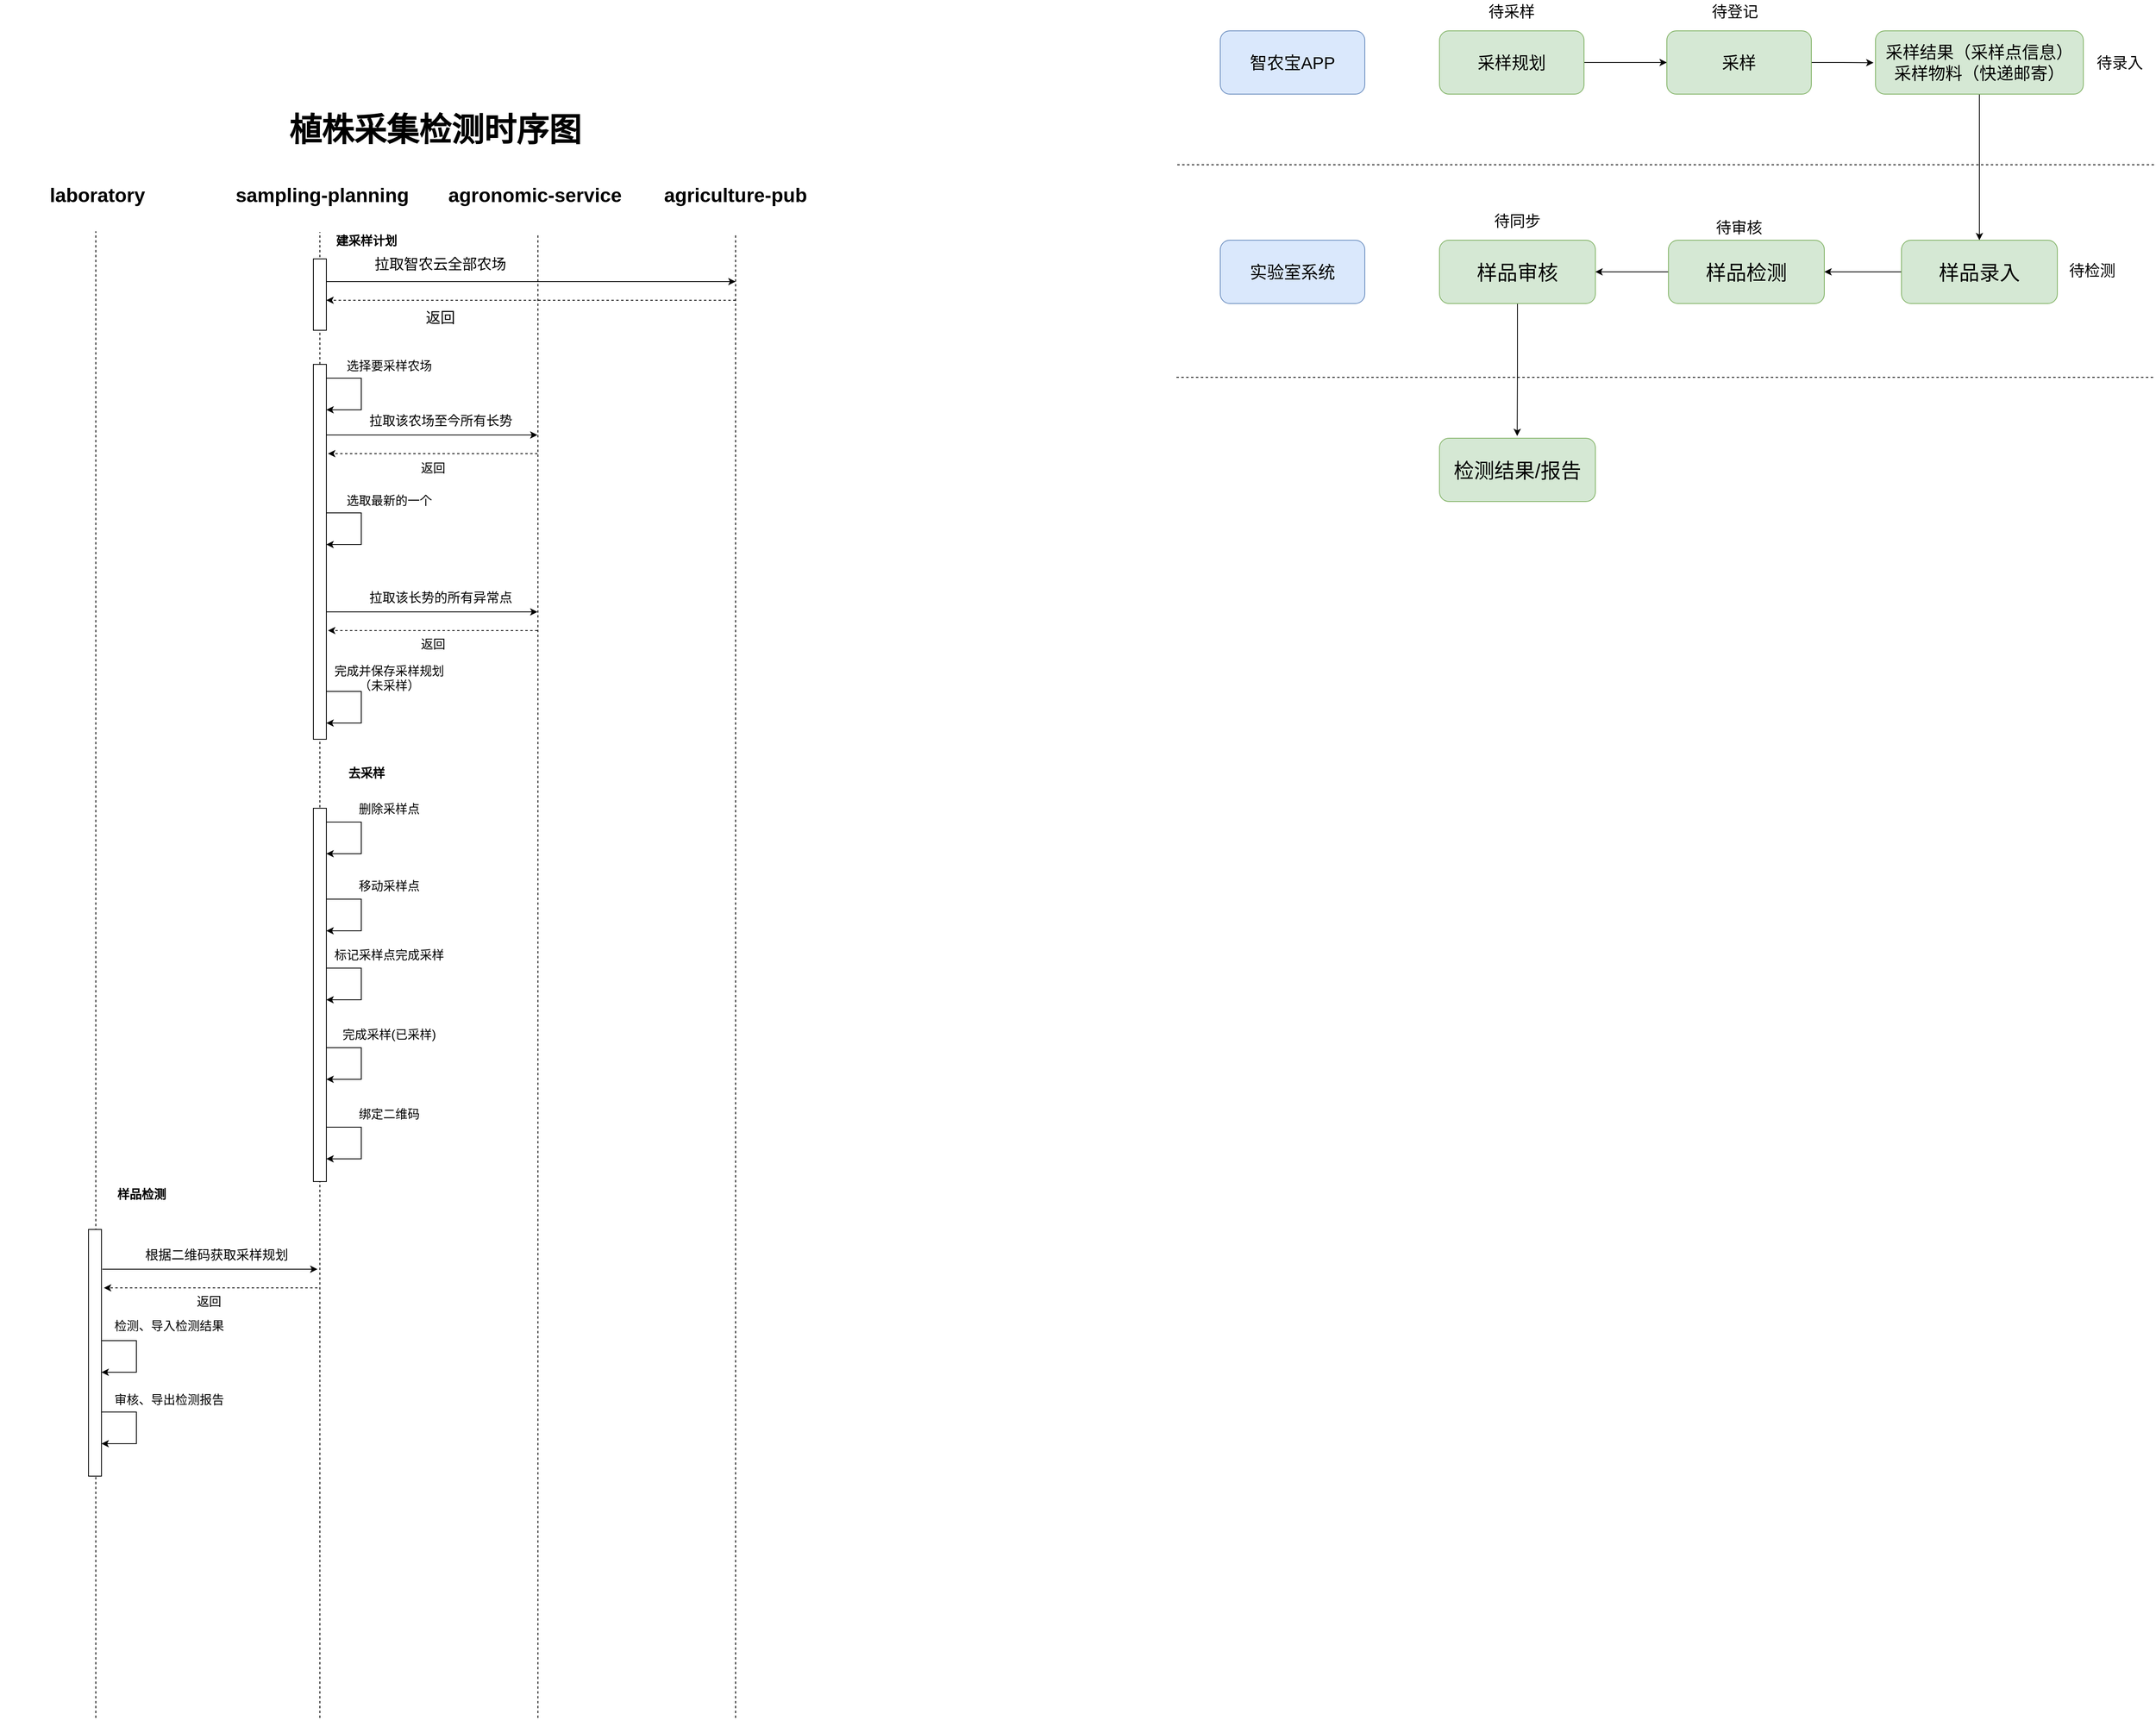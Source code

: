 <mxfile version="28.1.1">
  <diagram name="第 1 页" id="HEAbph3sUWfqRwcuv7hl">
    <mxGraphModel dx="2078" dy="2595" grid="0" gridSize="10" guides="1" tooltips="1" connect="1" arrows="1" fold="1" page="0" pageScale="1" pageWidth="827" pageHeight="1169" math="0" shadow="0">
      <root>
        <mxCell id="0" />
        <mxCell id="1" parent="0" />
        <mxCell id="rphOo0Vk9jjCKU_iD-gh-1" value="" style="endArrow=none;dashed=1;html=1;rounded=0;" parent="1" edge="1">
          <mxGeometry width="50" height="50" relative="1" as="geometry">
            <mxPoint x="132" y="700" as="sourcePoint" />
            <mxPoint x="132" y="-1131" as="targetPoint" />
          </mxGeometry>
        </mxCell>
        <mxCell id="rphOo0Vk9jjCKU_iD-gh-2" value="" style="endArrow=none;dashed=1;html=1;rounded=0;" parent="1" edge="1">
          <mxGeometry width="50" height="50" relative="1" as="geometry">
            <mxPoint x="400.58" y="700" as="sourcePoint" />
            <mxPoint x="400.58" y="-1129" as="targetPoint" />
          </mxGeometry>
        </mxCell>
        <mxCell id="rphOo0Vk9jjCKU_iD-gh-3" value="&lt;font style=&quot;font-size: 24px;&quot;&gt;sampling-planning&lt;/font&gt;" style="text;html=1;align=center;verticalAlign=middle;whiteSpace=wrap;rounded=0;fontStyle=1;fontSize=29;" parent="1" vertex="1">
          <mxGeometry x="15" y="-1193" width="240" height="30" as="geometry" />
        </mxCell>
        <mxCell id="rphOo0Vk9jjCKU_iD-gh-4" value="&lt;font style=&quot;font-size: 24px;&quot;&gt;agronomic-service&lt;/font&gt;" style="text;html=1;align=center;verticalAlign=middle;whiteSpace=wrap;rounded=0;fontStyle=1;fontSize=29;" parent="1" vertex="1">
          <mxGeometry x="287" y="-1193" width="220" height="30" as="geometry" />
        </mxCell>
        <mxCell id="rphOo0Vk9jjCKU_iD-gh-7" value="" style="endArrow=none;dashed=1;html=1;rounded=0;" parent="1" edge="1">
          <mxGeometry width="50" height="50" relative="1" as="geometry">
            <mxPoint x="644" y="700" as="sourcePoint" />
            <mxPoint x="644" y="-1129" as="targetPoint" />
          </mxGeometry>
        </mxCell>
        <mxCell id="rphOo0Vk9jjCKU_iD-gh-8" value="&lt;font style=&quot;font-size: 24px;&quot;&gt;agriculture-pub&lt;/font&gt;" style="text;html=1;align=center;verticalAlign=middle;whiteSpace=wrap;rounded=0;fontStyle=1;fontSize=29;" parent="1" vertex="1">
          <mxGeometry x="549" y="-1193" width="190" height="30" as="geometry" />
        </mxCell>
        <mxCell id="rphOo0Vk9jjCKU_iD-gh-12" value="" style="endArrow=classic;html=1;rounded=0;" parent="1" edge="1">
          <mxGeometry width="50" height="50" relative="1" as="geometry">
            <mxPoint x="134" y="-1070" as="sourcePoint" />
            <mxPoint x="644" y="-1070" as="targetPoint" />
          </mxGeometry>
        </mxCell>
        <mxCell id="rphOo0Vk9jjCKU_iD-gh-13" value="&lt;font style=&quot;font-size: 18px;&quot;&gt;拉取智农云全部农场&lt;/font&gt;" style="text;html=1;align=center;verticalAlign=middle;whiteSpace=wrap;rounded=0;" parent="1" vertex="1">
          <mxGeometry x="193" y="-1106" width="175" height="30" as="geometry" />
        </mxCell>
        <mxCell id="rphOo0Vk9jjCKU_iD-gh-14" value="" style="endArrow=none;dashed=1;html=1;rounded=0;" parent="1" edge="1">
          <mxGeometry width="50" height="50" relative="1" as="geometry">
            <mxPoint x="-144" y="700" as="sourcePoint" />
            <mxPoint x="-144" y="-1132" as="targetPoint" />
          </mxGeometry>
        </mxCell>
        <mxCell id="rphOo0Vk9jjCKU_iD-gh-15" value="&lt;font style=&quot;font-size: 24px;&quot;&gt;laboratory&lt;/font&gt;" style="text;html=1;align=center;verticalAlign=middle;whiteSpace=wrap;rounded=0;fontStyle=1;fontSize=29;" parent="1" vertex="1">
          <mxGeometry x="-262" y="-1193" width="240" height="30" as="geometry" />
        </mxCell>
        <mxCell id="rphOo0Vk9jjCKU_iD-gh-17" value="" style="endArrow=classic;html=1;rounded=0;dashed=1;" parent="1" edge="1">
          <mxGeometry width="50" height="50" relative="1" as="geometry">
            <mxPoint x="644" y="-1047" as="sourcePoint" />
            <mxPoint x="140" y="-1047" as="targetPoint" />
          </mxGeometry>
        </mxCell>
        <mxCell id="rphOo0Vk9jjCKU_iD-gh-18" value="&lt;span style=&quot;font-size: 18px;&quot;&gt;返回&lt;/span&gt;" style="text;html=1;align=center;verticalAlign=middle;whiteSpace=wrap;rounded=0;" parent="1" vertex="1">
          <mxGeometry x="193" y="-1040" width="175" height="30" as="geometry" />
        </mxCell>
        <mxCell id="rphOo0Vk9jjCKU_iD-gh-19" value="" style="rounded=0;whiteSpace=wrap;html=1;" parent="1" vertex="1">
          <mxGeometry x="124" y="-1098" width="16" height="88" as="geometry" />
        </mxCell>
        <mxCell id="rphOo0Vk9jjCKU_iD-gh-20" value="" style="rounded=0;whiteSpace=wrap;html=1;" parent="1" vertex="1">
          <mxGeometry x="124" y="-968" width="16" height="462" as="geometry" />
        </mxCell>
        <mxCell id="rphOo0Vk9jjCKU_iD-gh-22" value="" style="endArrow=classic;html=1;rounded=0;" parent="1" edge="1">
          <mxGeometry width="50" height="50" relative="1" as="geometry">
            <mxPoint x="140" y="-951" as="sourcePoint" />
            <mxPoint x="140" y="-912" as="targetPoint" />
            <Array as="points">
              <mxPoint x="183" y="-951" />
              <mxPoint x="183" y="-912" />
            </Array>
          </mxGeometry>
        </mxCell>
        <mxCell id="rphOo0Vk9jjCKU_iD-gh-23" value="&lt;font style=&quot;font-size: 15px;&quot;&gt;选择要采样农场&lt;/font&gt;" style="text;html=1;align=center;verticalAlign=middle;whiteSpace=wrap;rounded=0;" parent="1" vertex="1">
          <mxGeometry x="130" y="-982" width="175" height="30" as="geometry" />
        </mxCell>
        <mxCell id="rphOo0Vk9jjCKU_iD-gh-24" value="" style="endArrow=classic;html=1;rounded=0;" parent="1" edge="1">
          <mxGeometry width="50" height="50" relative="1" as="geometry">
            <mxPoint x="140" y="-881" as="sourcePoint" />
            <mxPoint x="400" y="-881" as="targetPoint" />
          </mxGeometry>
        </mxCell>
        <mxCell id="rphOo0Vk9jjCKU_iD-gh-25" value="&lt;font&gt;拉取该农场至今所有长势&lt;/font&gt;" style="text;html=1;align=center;verticalAlign=middle;whiteSpace=wrap;rounded=0;fontSize=16;" parent="1" vertex="1">
          <mxGeometry x="183.5" y="-914" width="194" height="30" as="geometry" />
        </mxCell>
        <mxCell id="rphOo0Vk9jjCKU_iD-gh-26" value="" style="endArrow=classic;html=1;rounded=0;dashed=1;" parent="1" edge="1">
          <mxGeometry width="50" height="50" relative="1" as="geometry">
            <mxPoint x="400" y="-858" as="sourcePoint" />
            <mxPoint x="142" y="-858" as="targetPoint" />
          </mxGeometry>
        </mxCell>
        <mxCell id="rphOo0Vk9jjCKU_iD-gh-27" value="&lt;span style=&quot;font-size: 15px;&quot;&gt;返回&lt;/span&gt;" style="text;html=1;align=center;verticalAlign=middle;whiteSpace=wrap;rounded=0;" parent="1" vertex="1">
          <mxGeometry x="183.5" y="-856" width="175" height="30" as="geometry" />
        </mxCell>
        <mxCell id="rphOo0Vk9jjCKU_iD-gh-29" value="" style="endArrow=classic;html=1;rounded=0;" parent="1" edge="1">
          <mxGeometry width="50" height="50" relative="1" as="geometry">
            <mxPoint x="140" y="-785" as="sourcePoint" />
            <mxPoint x="140" y="-746" as="targetPoint" />
            <Array as="points">
              <mxPoint x="183" y="-785" />
              <mxPoint x="183" y="-746" />
            </Array>
          </mxGeometry>
        </mxCell>
        <mxCell id="rphOo0Vk9jjCKU_iD-gh-30" value="&lt;font style=&quot;font-size: 15px;&quot;&gt;选取最新的一个&lt;/font&gt;" style="text;html=1;align=center;verticalAlign=middle;whiteSpace=wrap;rounded=0;" parent="1" vertex="1">
          <mxGeometry x="130" y="-816" width="175" height="30" as="geometry" />
        </mxCell>
        <mxCell id="rphOo0Vk9jjCKU_iD-gh-31" value="" style="endArrow=classic;html=1;rounded=0;" parent="1" edge="1">
          <mxGeometry width="50" height="50" relative="1" as="geometry">
            <mxPoint x="140" y="-663" as="sourcePoint" />
            <mxPoint x="400" y="-663" as="targetPoint" />
          </mxGeometry>
        </mxCell>
        <mxCell id="rphOo0Vk9jjCKU_iD-gh-32" value="&lt;font&gt;拉取该长势的所有异常点&lt;/font&gt;" style="text;html=1;align=center;verticalAlign=middle;whiteSpace=wrap;rounded=0;fontSize=16;" parent="1" vertex="1">
          <mxGeometry x="183.5" y="-696" width="194" height="30" as="geometry" />
        </mxCell>
        <mxCell id="rphOo0Vk9jjCKU_iD-gh-33" value="" style="endArrow=classic;html=1;rounded=0;dashed=1;" parent="1" edge="1">
          <mxGeometry width="50" height="50" relative="1" as="geometry">
            <mxPoint x="400" y="-640" as="sourcePoint" />
            <mxPoint x="142" y="-640" as="targetPoint" />
          </mxGeometry>
        </mxCell>
        <mxCell id="rphOo0Vk9jjCKU_iD-gh-34" value="&lt;span style=&quot;font-size: 15px;&quot;&gt;返回&lt;/span&gt;" style="text;html=1;align=center;verticalAlign=middle;whiteSpace=wrap;rounded=0;" parent="1" vertex="1">
          <mxGeometry x="183.5" y="-639" width="175" height="30" as="geometry" />
        </mxCell>
        <mxCell id="rphOo0Vk9jjCKU_iD-gh-35" value="" style="endArrow=classic;html=1;rounded=0;" parent="1" edge="1">
          <mxGeometry width="50" height="50" relative="1" as="geometry">
            <mxPoint x="140" y="-565" as="sourcePoint" />
            <mxPoint x="140" y="-526" as="targetPoint" />
            <Array as="points">
              <mxPoint x="183" y="-565" />
              <mxPoint x="183" y="-526" />
            </Array>
          </mxGeometry>
        </mxCell>
        <mxCell id="rphOo0Vk9jjCKU_iD-gh-36" value="&lt;font style=&quot;font-size: 15px;&quot;&gt;完成并保存采样规划&lt;/font&gt;&lt;div&gt;&lt;font style=&quot;font-size: 15px;&quot;&gt;（未采样）&lt;/font&gt;&lt;/div&gt;" style="text;html=1;align=center;verticalAlign=middle;whiteSpace=wrap;rounded=0;" parent="1" vertex="1">
          <mxGeometry x="130" y="-597" width="175" height="30" as="geometry" />
        </mxCell>
        <mxCell id="rphOo0Vk9jjCKU_iD-gh-37" value="" style="rounded=0;whiteSpace=wrap;html=1;" parent="1" vertex="1">
          <mxGeometry x="124" y="-421" width="16" height="460" as="geometry" />
        </mxCell>
        <mxCell id="rphOo0Vk9jjCKU_iD-gh-38" value="" style="endArrow=classic;html=1;rounded=0;" parent="1" edge="1">
          <mxGeometry width="50" height="50" relative="1" as="geometry">
            <mxPoint x="140" y="-404" as="sourcePoint" />
            <mxPoint x="140" y="-365" as="targetPoint" />
            <Array as="points">
              <mxPoint x="183" y="-404" />
              <mxPoint x="183" y="-365" />
            </Array>
          </mxGeometry>
        </mxCell>
        <mxCell id="rphOo0Vk9jjCKU_iD-gh-39" value="&lt;span&gt;去采样&lt;/span&gt;" style="text;html=1;align=center;verticalAlign=middle;whiteSpace=wrap;rounded=0;fontStyle=1;fontSize=15;" parent="1" vertex="1">
          <mxGeometry x="102" y="-480" width="175" height="30" as="geometry" />
        </mxCell>
        <mxCell id="rphOo0Vk9jjCKU_iD-gh-40" value="&lt;span&gt;建采样计划&lt;/span&gt;" style="text;html=1;align=center;verticalAlign=middle;whiteSpace=wrap;rounded=0;fontStyle=1;fontSize=15;" parent="1" vertex="1">
          <mxGeometry x="102" y="-1136" width="175" height="30" as="geometry" />
        </mxCell>
        <mxCell id="rphOo0Vk9jjCKU_iD-gh-41" value="&lt;span style=&quot;font-size: 15px;&quot;&gt;删除采样点&lt;/span&gt;" style="text;html=1;align=center;verticalAlign=middle;whiteSpace=wrap;rounded=0;" parent="1" vertex="1">
          <mxGeometry x="130" y="-436" width="175" height="30" as="geometry" />
        </mxCell>
        <mxCell id="rphOo0Vk9jjCKU_iD-gh-42" value="" style="endArrow=classic;html=1;rounded=0;" parent="1" edge="1">
          <mxGeometry width="50" height="50" relative="1" as="geometry">
            <mxPoint x="140" y="-309" as="sourcePoint" />
            <mxPoint x="140" y="-270" as="targetPoint" />
            <Array as="points">
              <mxPoint x="183" y="-309" />
              <mxPoint x="183" y="-270" />
            </Array>
          </mxGeometry>
        </mxCell>
        <mxCell id="rphOo0Vk9jjCKU_iD-gh-43" value="&lt;span style=&quot;font-size: 15px;&quot;&gt;移动采样点&lt;/span&gt;" style="text;html=1;align=center;verticalAlign=middle;whiteSpace=wrap;rounded=0;" parent="1" vertex="1">
          <mxGeometry x="130" y="-341" width="175" height="30" as="geometry" />
        </mxCell>
        <mxCell id="rphOo0Vk9jjCKU_iD-gh-44" value="" style="endArrow=classic;html=1;rounded=0;" parent="1" edge="1">
          <mxGeometry width="50" height="50" relative="1" as="geometry">
            <mxPoint x="140" y="-224" as="sourcePoint" />
            <mxPoint x="140" y="-185" as="targetPoint" />
            <Array as="points">
              <mxPoint x="183" y="-224" />
              <mxPoint x="183" y="-185" />
            </Array>
          </mxGeometry>
        </mxCell>
        <mxCell id="rphOo0Vk9jjCKU_iD-gh-45" value="&lt;span style=&quot;font-size: 15px;&quot;&gt;标记采样点完成采样&lt;/span&gt;" style="text;html=1;align=center;verticalAlign=middle;whiteSpace=wrap;rounded=0;" parent="1" vertex="1">
          <mxGeometry x="130" y="-256" width="175" height="30" as="geometry" />
        </mxCell>
        <mxCell id="rphOo0Vk9jjCKU_iD-gh-46" value="" style="endArrow=classic;html=1;rounded=0;" parent="1" edge="1">
          <mxGeometry width="50" height="50" relative="1" as="geometry">
            <mxPoint x="140" y="-126" as="sourcePoint" />
            <mxPoint x="140" y="-87" as="targetPoint" />
            <Array as="points">
              <mxPoint x="183" y="-126" />
              <mxPoint x="183" y="-87" />
            </Array>
          </mxGeometry>
        </mxCell>
        <mxCell id="rphOo0Vk9jjCKU_iD-gh-47" value="&lt;span style=&quot;font-size: 15px;&quot;&gt;完成采样(&lt;/span&gt;&lt;span style=&quot;font-size: 15px; background-color: transparent; color: light-dark(rgb(0, 0, 0), rgb(255, 255, 255));&quot;&gt;已采样)&lt;/span&gt;" style="text;html=1;align=center;verticalAlign=middle;whiteSpace=wrap;rounded=0;" parent="1" vertex="1">
          <mxGeometry x="130" y="-158" width="175" height="30" as="geometry" />
        </mxCell>
        <mxCell id="rphOo0Vk9jjCKU_iD-gh-48" value="" style="endArrow=classic;html=1;rounded=0;" parent="1" edge="1">
          <mxGeometry width="50" height="50" relative="1" as="geometry">
            <mxPoint x="140" y="-28" as="sourcePoint" />
            <mxPoint x="140" y="11" as="targetPoint" />
            <Array as="points">
              <mxPoint x="183" y="-28" />
              <mxPoint x="183" y="11" />
            </Array>
          </mxGeometry>
        </mxCell>
        <mxCell id="rphOo0Vk9jjCKU_iD-gh-49" value="&lt;span style=&quot;font-size: 15px;&quot;&gt;绑定二维码&lt;/span&gt;" style="text;html=1;align=center;verticalAlign=middle;whiteSpace=wrap;rounded=0;" parent="1" vertex="1">
          <mxGeometry x="130" y="-60" width="175" height="30" as="geometry" />
        </mxCell>
        <mxCell id="rphOo0Vk9jjCKU_iD-gh-50" value="" style="rounded=0;whiteSpace=wrap;html=1;" parent="1" vertex="1">
          <mxGeometry x="-153" y="98" width="16" height="304" as="geometry" />
        </mxCell>
        <mxCell id="rphOo0Vk9jjCKU_iD-gh-51" value="&lt;span&gt;样品检测&lt;/span&gt;" style="text;html=1;align=center;verticalAlign=middle;whiteSpace=wrap;rounded=0;fontStyle=1;fontSize=15;" parent="1" vertex="1">
          <mxGeometry x="-175" y="39" width="175" height="30" as="geometry" />
        </mxCell>
        <mxCell id="rphOo0Vk9jjCKU_iD-gh-52" value="" style="endArrow=classic;html=1;rounded=0;" parent="1" edge="1">
          <mxGeometry width="50" height="50" relative="1" as="geometry">
            <mxPoint x="-136" y="147" as="sourcePoint" />
            <mxPoint x="129" y="147" as="targetPoint" />
          </mxGeometry>
        </mxCell>
        <mxCell id="rphOo0Vk9jjCKU_iD-gh-53" value="&lt;font&gt;根据二维码获取采样规划&lt;/font&gt;" style="text;html=1;align=center;verticalAlign=middle;whiteSpace=wrap;rounded=0;fontSize=16;" parent="1" vertex="1">
          <mxGeometry x="-92.5" y="114" width="194" height="30" as="geometry" />
        </mxCell>
        <mxCell id="rphOo0Vk9jjCKU_iD-gh-54" value="" style="endArrow=classic;html=1;rounded=0;dashed=1;" parent="1" edge="1">
          <mxGeometry width="50" height="50" relative="1" as="geometry">
            <mxPoint x="129" y="170" as="sourcePoint" />
            <mxPoint x="-134" y="170" as="targetPoint" />
          </mxGeometry>
        </mxCell>
        <mxCell id="rphOo0Vk9jjCKU_iD-gh-55" value="&lt;span style=&quot;font-size: 15px;&quot;&gt;返回&lt;/span&gt;" style="text;html=1;align=center;verticalAlign=middle;whiteSpace=wrap;rounded=0;" parent="1" vertex="1">
          <mxGeometry x="-92.5" y="171" width="175" height="30" as="geometry" />
        </mxCell>
        <mxCell id="rphOo0Vk9jjCKU_iD-gh-56" value="" style="endArrow=classic;html=1;rounded=0;" parent="1" edge="1">
          <mxGeometry width="50" height="50" relative="1" as="geometry">
            <mxPoint x="-137" y="323" as="sourcePoint" />
            <mxPoint x="-137" y="362" as="targetPoint" />
            <Array as="points">
              <mxPoint x="-94" y="323" />
              <mxPoint x="-94" y="362" />
            </Array>
          </mxGeometry>
        </mxCell>
        <mxCell id="rphOo0Vk9jjCKU_iD-gh-57" value="&lt;span style=&quot;font-size: 15px;&quot;&gt;审核、导出检测报告&lt;/span&gt;" style="text;html=1;align=center;verticalAlign=middle;whiteSpace=wrap;rounded=0;" parent="1" vertex="1">
          <mxGeometry x="-141" y="292" width="175" height="30" as="geometry" />
        </mxCell>
        <mxCell id="rphOo0Vk9jjCKU_iD-gh-60" value="" style="endArrow=classic;html=1;rounded=0;" parent="1" edge="1">
          <mxGeometry width="50" height="50" relative="1" as="geometry">
            <mxPoint x="-137" y="235" as="sourcePoint" />
            <mxPoint x="-137" y="274" as="targetPoint" />
            <Array as="points">
              <mxPoint x="-94" y="235" />
              <mxPoint x="-94" y="274" />
            </Array>
          </mxGeometry>
        </mxCell>
        <mxCell id="rphOo0Vk9jjCKU_iD-gh-61" value="&lt;span style=&quot;font-size: 15px;&quot;&gt;检测、&lt;/span&gt;&lt;span style=&quot;font-size: 15px;&quot;&gt;导入检测结果&lt;/span&gt;" style="text;html=1;align=center;verticalAlign=middle;whiteSpace=wrap;rounded=0;" parent="1" vertex="1">
          <mxGeometry x="-141" y="201" width="175" height="30" as="geometry" />
        </mxCell>
        <mxCell id="rphOo0Vk9jjCKU_iD-gh-62" value="&lt;b&gt;&lt;font style=&quot;font-size: 40px;&quot;&gt;植株采集检测时序图&lt;/font&gt;&lt;/b&gt;" style="text;html=1;align=center;verticalAlign=middle;whiteSpace=wrap;rounded=0;" parent="1" vertex="1">
          <mxGeometry x="82.5" y="-1324" width="381.75" height="131" as="geometry" />
        </mxCell>
        <mxCell id="TVuM8KWAai7T77vJvqF7-1" value="智农宝APP" style="rounded=1;whiteSpace=wrap;html=1;fontSize=21;fontStyle=0;fillColor=#dae8fc;strokeColor=#6c8ebf;" vertex="1" parent="1">
          <mxGeometry x="1241" y="-1379" width="178" height="78" as="geometry" />
        </mxCell>
        <mxCell id="TVuM8KWAai7T77vJvqF7-2" value="实验室系统" style="rounded=1;whiteSpace=wrap;html=1;fontSize=21;fontStyle=0;fillColor=#dae8fc;strokeColor=#6c8ebf;" vertex="1" parent="1">
          <mxGeometry x="1241" y="-1121" width="178" height="78" as="geometry" />
        </mxCell>
        <mxCell id="TVuM8KWAai7T77vJvqF7-7" style="edgeStyle=orthogonalEdgeStyle;rounded=0;orthogonalLoop=1;jettySize=auto;html=1;exitX=1;exitY=0.5;exitDx=0;exitDy=0;entryX=0;entryY=0.5;entryDx=0;entryDy=0;" edge="1" parent="1" source="TVuM8KWAai7T77vJvqF7-4" target="TVuM8KWAai7T77vJvqF7-6">
          <mxGeometry relative="1" as="geometry" />
        </mxCell>
        <mxCell id="TVuM8KWAai7T77vJvqF7-4" value="采样规划" style="rounded=1;whiteSpace=wrap;html=1;fontSize=21;fontStyle=0;fillColor=#d5e8d4;strokeColor=#82b366;" vertex="1" parent="1">
          <mxGeometry x="1511" y="-1379" width="178" height="78" as="geometry" />
        </mxCell>
        <mxCell id="TVuM8KWAai7T77vJvqF7-11" style="edgeStyle=orthogonalEdgeStyle;rounded=0;orthogonalLoop=1;jettySize=auto;html=1;exitX=1;exitY=0.5;exitDx=0;exitDy=0;" edge="1" parent="1" source="TVuM8KWAai7T77vJvqF7-6">
          <mxGeometry relative="1" as="geometry">
            <mxPoint x="2045.529" y="-1339.706" as="targetPoint" />
          </mxGeometry>
        </mxCell>
        <mxCell id="TVuM8KWAai7T77vJvqF7-6" value="采样" style="rounded=1;whiteSpace=wrap;html=1;fontSize=21;fontStyle=0;fillColor=#d5e8d4;strokeColor=#82b366;" vertex="1" parent="1">
          <mxGeometry x="1791" y="-1379" width="178" height="78" as="geometry" />
        </mxCell>
        <mxCell id="TVuM8KWAai7T77vJvqF7-8" value="&lt;span style=&quot;font-size: 19px;&quot;&gt;待采样&lt;/span&gt;" style="text;html=1;align=center;verticalAlign=middle;whiteSpace=wrap;rounded=0;strokeWidth=5;" vertex="1" parent="1">
          <mxGeometry x="1570" y="-1417" width="60" height="30" as="geometry" />
        </mxCell>
        <mxCell id="TVuM8KWAai7T77vJvqF7-9" value="&lt;span style=&quot;font-size: 19px;&quot;&gt;待登记&lt;/span&gt;" style="text;html=1;align=center;verticalAlign=middle;whiteSpace=wrap;rounded=0;strokeWidth=5;" vertex="1" parent="1">
          <mxGeometry x="1845" y="-1417" width="60" height="30" as="geometry" />
        </mxCell>
        <mxCell id="TVuM8KWAai7T77vJvqF7-15" style="edgeStyle=orthogonalEdgeStyle;rounded=0;orthogonalLoop=1;jettySize=auto;html=1;exitX=0.5;exitY=1;exitDx=0;exitDy=0;entryX=0.5;entryY=0;entryDx=0;entryDy=0;" edge="1" parent="1" source="TVuM8KWAai7T77vJvqF7-12" target="TVuM8KWAai7T77vJvqF7-14">
          <mxGeometry relative="1" as="geometry" />
        </mxCell>
        <mxCell id="TVuM8KWAai7T77vJvqF7-12" value="采样结果（采样点信息）&lt;br&gt;采样物料（快递邮寄）" style="rounded=1;whiteSpace=wrap;html=1;fontSize=21;fontStyle=0;fillColor=#d5e8d4;strokeColor=#82b366;" vertex="1" parent="1">
          <mxGeometry x="2048" y="-1379" width="256" height="78" as="geometry" />
        </mxCell>
        <mxCell id="TVuM8KWAai7T77vJvqF7-13" value="&lt;span style=&quot;font-size: 19px;&quot;&gt;待录入&lt;/span&gt;" style="text;html=1;align=center;verticalAlign=middle;whiteSpace=wrap;rounded=0;strokeWidth=5;" vertex="1" parent="1">
          <mxGeometry x="2319" y="-1354" width="60" height="30" as="geometry" />
        </mxCell>
        <mxCell id="TVuM8KWAai7T77vJvqF7-18" style="edgeStyle=orthogonalEdgeStyle;rounded=0;orthogonalLoop=1;jettySize=auto;html=1;exitX=0;exitY=0.5;exitDx=0;exitDy=0;" edge="1" parent="1" source="TVuM8KWAai7T77vJvqF7-14" target="TVuM8KWAai7T77vJvqF7-16">
          <mxGeometry relative="1" as="geometry" />
        </mxCell>
        <mxCell id="TVuM8KWAai7T77vJvqF7-14" value="样品录入" style="rounded=1;whiteSpace=wrap;html=1;fontSize=25;fontStyle=0;fillColor=#d5e8d4;strokeColor=#82b366;" vertex="1" parent="1">
          <mxGeometry x="2080" y="-1121" width="192" height="78" as="geometry" />
        </mxCell>
        <mxCell id="TVuM8KWAai7T77vJvqF7-20" style="edgeStyle=orthogonalEdgeStyle;rounded=0;orthogonalLoop=1;jettySize=auto;html=1;exitX=0;exitY=0.5;exitDx=0;exitDy=0;entryX=1;entryY=0.5;entryDx=0;entryDy=0;" edge="1" parent="1" source="TVuM8KWAai7T77vJvqF7-16" target="TVuM8KWAai7T77vJvqF7-19">
          <mxGeometry relative="1" as="geometry" />
        </mxCell>
        <mxCell id="TVuM8KWAai7T77vJvqF7-16" value="样品检测" style="rounded=1;whiteSpace=wrap;html=1;fontSize=25;fontStyle=0;fillColor=#d5e8d4;strokeColor=#82b366;" vertex="1" parent="1">
          <mxGeometry x="1793" y="-1121" width="192" height="78" as="geometry" />
        </mxCell>
        <mxCell id="TVuM8KWAai7T77vJvqF7-17" value="" style="endArrow=none;dashed=1;html=1;rounded=0;" edge="1" parent="1">
          <mxGeometry width="50" height="50" relative="1" as="geometry">
            <mxPoint x="1188" y="-1214" as="sourcePoint" />
            <mxPoint x="2391" y="-1214" as="targetPoint" />
          </mxGeometry>
        </mxCell>
        <mxCell id="TVuM8KWAai7T77vJvqF7-25" style="edgeStyle=orthogonalEdgeStyle;rounded=0;orthogonalLoop=1;jettySize=auto;html=1;exitX=0.5;exitY=1;exitDx=0;exitDy=0;" edge="1" parent="1" source="TVuM8KWAai7T77vJvqF7-19">
          <mxGeometry relative="1" as="geometry">
            <mxPoint x="1606.706" y="-879.706" as="targetPoint" />
          </mxGeometry>
        </mxCell>
        <mxCell id="TVuM8KWAai7T77vJvqF7-19" value="样品审核" style="rounded=1;whiteSpace=wrap;html=1;fontSize=25;fontStyle=0;fillColor=#d5e8d4;strokeColor=#82b366;" vertex="1" parent="1">
          <mxGeometry x="1511" y="-1121" width="192" height="78" as="geometry" />
        </mxCell>
        <mxCell id="TVuM8KWAai7T77vJvqF7-21" value="" style="endArrow=none;dashed=1;html=1;rounded=0;" edge="1" parent="1">
          <mxGeometry width="50" height="50" relative="1" as="geometry">
            <mxPoint x="1187" y="-952" as="sourcePoint" />
            <mxPoint x="2390" y="-952" as="targetPoint" />
          </mxGeometry>
        </mxCell>
        <mxCell id="TVuM8KWAai7T77vJvqF7-22" value="&lt;span style=&quot;font-size: 19px;&quot;&gt;待检测&lt;/span&gt;" style="text;html=1;align=center;verticalAlign=middle;whiteSpace=wrap;rounded=0;strokeWidth=5;" vertex="1" parent="1">
          <mxGeometry x="2285" y="-1098" width="60" height="30" as="geometry" />
        </mxCell>
        <mxCell id="TVuM8KWAai7T77vJvqF7-23" value="&lt;span style=&quot;font-size: 19px;&quot;&gt;待审核&lt;/span&gt;" style="text;html=1;align=center;verticalAlign=middle;whiteSpace=wrap;rounded=0;strokeWidth=5;" vertex="1" parent="1">
          <mxGeometry x="1850" y="-1151" width="60" height="30" as="geometry" />
        </mxCell>
        <mxCell id="TVuM8KWAai7T77vJvqF7-24" value="&lt;span style=&quot;font-size: 19px;&quot;&gt;待同步&lt;/span&gt;" style="text;html=1;align=center;verticalAlign=middle;whiteSpace=wrap;rounded=0;strokeWidth=5;" vertex="1" parent="1">
          <mxGeometry x="1577" y="-1159" width="60" height="30" as="geometry" />
        </mxCell>
        <mxCell id="TVuM8KWAai7T77vJvqF7-26" value="检测结果/报告" style="rounded=1;whiteSpace=wrap;html=1;fontSize=25;fontStyle=0;fillColor=#d5e8d4;strokeColor=#82b366;" vertex="1" parent="1">
          <mxGeometry x="1511" y="-877" width="192" height="78" as="geometry" />
        </mxCell>
      </root>
    </mxGraphModel>
  </diagram>
</mxfile>
